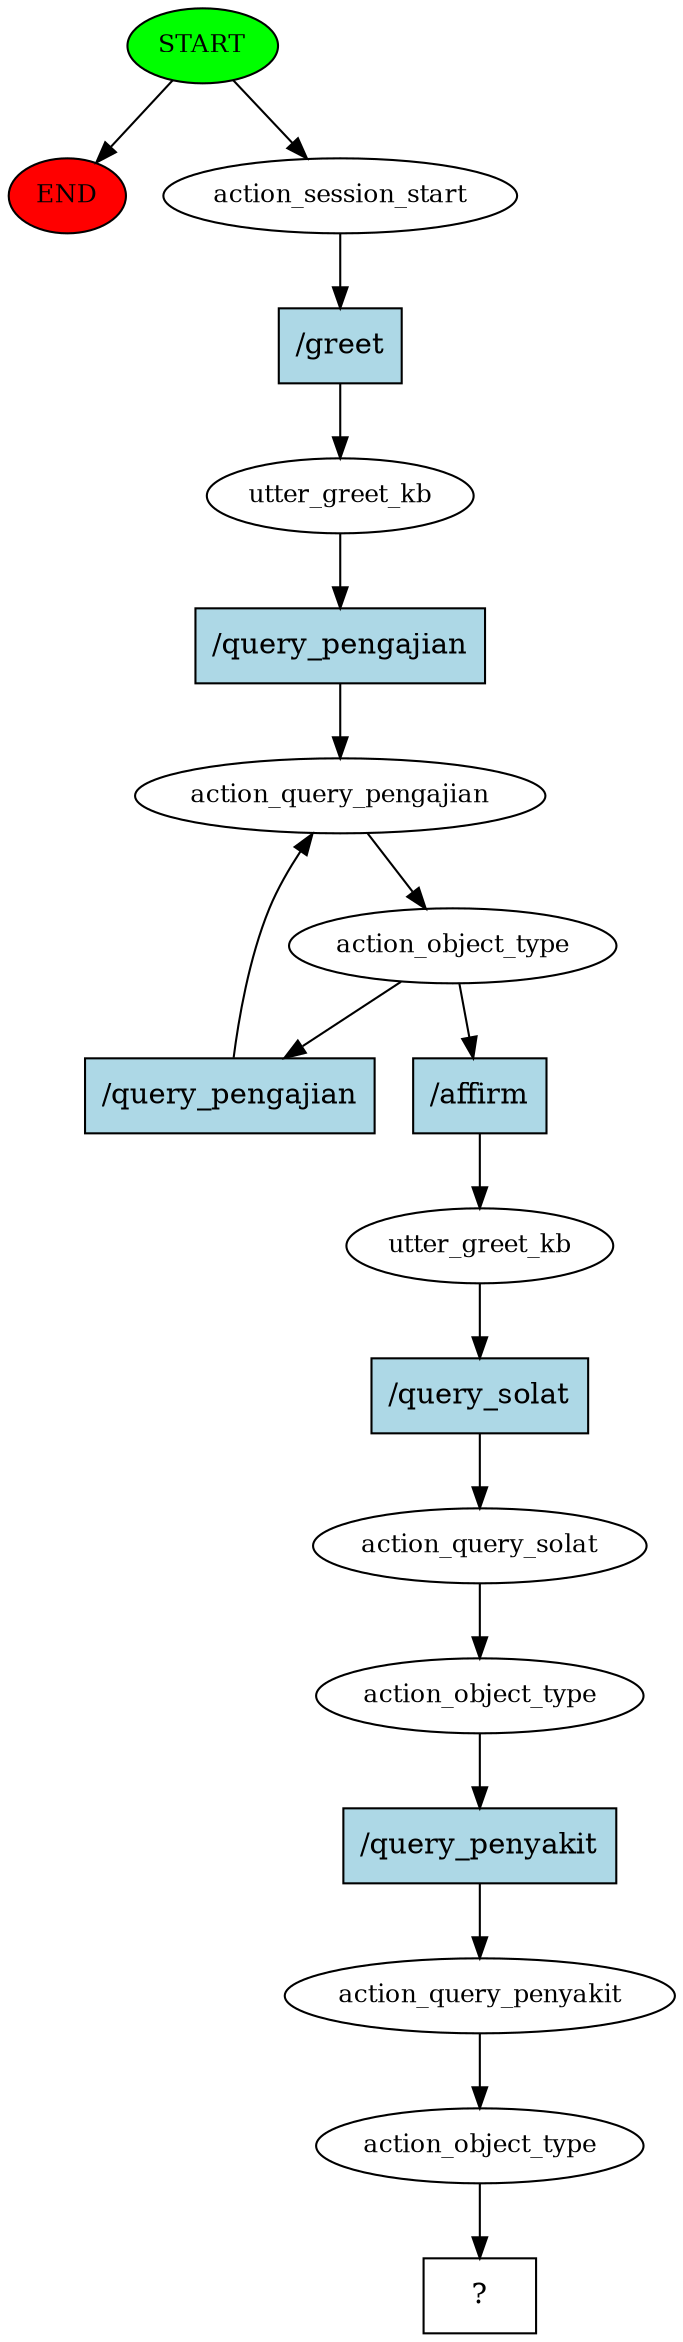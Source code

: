 digraph  {
0 [class="start active", fillcolor=green, fontsize=12, label=START, style=filled];
"-1" [class=end, fillcolor=red, fontsize=12, label=END, style=filled];
1 [class=active, fontsize=12, label=action_session_start];
2 [class=active, fontsize=12, label=utter_greet_kb];
3 [class=active, fontsize=12, label=action_query_pengajian];
4 [class=active, fontsize=12, label=action_object_type];
7 [class=active, fontsize=12, label=utter_greet_kb];
8 [class=active, fontsize=12, label=action_query_solat];
9 [class=active, fontsize=12, label=action_object_type];
10 [class=active, fontsize=12, label=action_query_penyakit];
11 [class=active, fontsize=12, label=action_object_type];
12 [class="intent dashed active", label="  ?  ", shape=rect];
13 [class="intent active", fillcolor=lightblue, label="/greet", shape=rect, style=filled];
14 [class="intent active", fillcolor=lightblue, label="/query_pengajian", shape=rect, style=filled];
15 [class="intent active", fillcolor=lightblue, label="/query_pengajian", shape=rect, style=filled];
16 [class="intent active", fillcolor=lightblue, label="/affirm", shape=rect, style=filled];
17 [class="intent active", fillcolor=lightblue, label="/query_solat", shape=rect, style=filled];
18 [class="intent active", fillcolor=lightblue, label="/query_penyakit", shape=rect, style=filled];
0 -> "-1"  [class="", key=NONE, label=""];
0 -> 1  [class=active, key=NONE, label=""];
1 -> 13  [class=active, key=0];
2 -> 14  [class=active, key=0];
3 -> 4  [class=active, key=NONE, label=""];
4 -> 15  [class=active, key=0];
4 -> 16  [class=active, key=0];
7 -> 17  [class=active, key=0];
8 -> 9  [class=active, key=NONE, label=""];
9 -> 18  [class=active, key=0];
10 -> 11  [class=active, key=NONE, label=""];
11 -> 12  [class=active, key=NONE, label=""];
13 -> 2  [class=active, key=0];
14 -> 3  [class=active, key=0];
15 -> 3  [class=active, key=0];
16 -> 7  [class=active, key=0];
17 -> 8  [class=active, key=0];
18 -> 10  [class=active, key=0];
}

